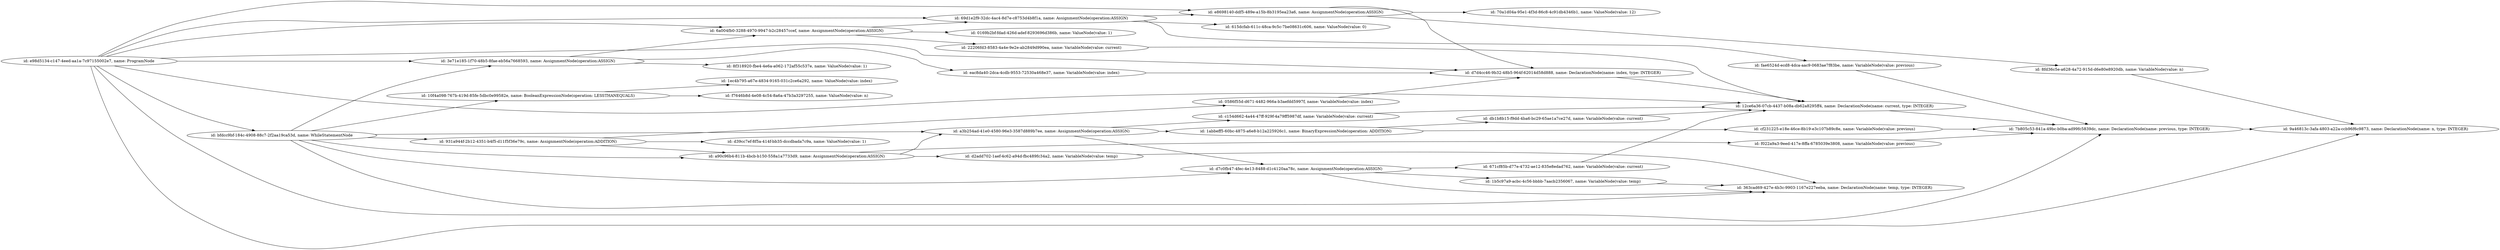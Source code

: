 digraph g {
	rankdir=LR
		"id: 12ce6a36-07cb-4437-b08a-db62a8295ff4, name: DeclarationNode(name: current, type: INTEGER)" -> "id: 7b805c53-841a-49bc-b0ba-ad99fc5839dc, name: DeclarationNode(name: previous, type: INTEGER)"
		"id: 69d1e2f9-32dc-4ac4-8d7e-c8753d4b8f1a, name: AssignmentNode(operation:ASSIGN)" -> "id: 615dcfab-611c-48ca-9c5c-7be08631c606, name: ValueNode(value: 0)"
		"id: 69d1e2f9-32dc-4ac4-8d7e-c8753d4b8f1a, name: AssignmentNode(operation:ASSIGN)" -> "id: fae6524d-ecd8-4dca-aac9-0683ae7f83be, name: VariableNode(value: previous)"
		"id: 69d1e2f9-32dc-4ac4-8d7e-c8753d4b8f1a, name: AssignmentNode(operation:ASSIGN)" -> "id: e8698140-ddf5-489e-a15b-8b3195ea23a6, name: AssignmentNode(operation:ASSIGN)"
		"id: d7d4cc46-9b32-48b5-964f-62014d58d888, name: DeclarationNode(name: index, type: INTEGER)" -> "id: 12ce6a36-07cb-4437-b08a-db62a8295ff4, name: DeclarationNode(name: current, type: INTEGER)"
		"id: a3b254ad-41e0-4580-96e3-3587d889b7ee, name: AssignmentNode(operation:ASSIGN)" -> "id: 1abbeff5-60bc-4875-a6e8-b12a225926c1, name: BinaryExpressionNode(operation: ADDITION)"
		"id: a3b254ad-41e0-4580-96e3-3587d889b7ee, name: AssignmentNode(operation:ASSIGN)" -> "id: d7c0fb47-4fec-4e13-8488-d1c4120aa78c, name: AssignmentNode(operation:ASSIGN)"
		"id: a3b254ad-41e0-4580-96e3-3587d889b7ee, name: AssignmentNode(operation:ASSIGN)" -> "id: c154d662-4a44-47ff-929f-4a79ff5987df, name: VariableNode(value: current)"
		"id: 1abbeff5-60bc-4875-a6e8-b12a225926c1, name: BinaryExpressionNode(operation: ADDITION)" -> "id: cf231225-e18e-46ce-8b19-e3c107b89c8e, name: VariableNode(value: previous)"
		"id: 1abbeff5-60bc-4875-a6e8-b12a225926c1, name: BinaryExpressionNode(operation: ADDITION)" -> "id: db1b8b15-f9dd-4ba6-bc29-65ae1a7ce27d, name: VariableNode(value: current)"
		"id: e98d5134-c147-4eed-aa1a-7c97155002e7, name: ProgramNode" -> "id: 6a004fb0-3288-4970-9947-b2c28457ccef, name: AssignmentNode(operation:ASSIGN)"
		"id: e98d5134-c147-4eed-aa1a-7c97155002e7, name: ProgramNode" -> "id: 12ce6a36-07cb-4437-b08a-db62a8295ff4, name: DeclarationNode(name: current, type: INTEGER)"
		"id: e98d5134-c147-4eed-aa1a-7c97155002e7, name: ProgramNode" -> "id: 69d1e2f9-32dc-4ac4-8d7e-c8753d4b8f1a, name: AssignmentNode(operation:ASSIGN)"
		"id: e98d5134-c147-4eed-aa1a-7c97155002e7, name: ProgramNode" -> "id: d7d4cc46-9b32-48b5-964f-62014d58d888, name: DeclarationNode(name: index, type: INTEGER)"
		"id: e98d5134-c147-4eed-aa1a-7c97155002e7, name: ProgramNode" -> "id: bfdcc9bf-184c-4908-88c7-2f2aa19ca53d, name: WhileStatementNode"
		"id: e98d5134-c147-4eed-aa1a-7c97155002e7, name: ProgramNode" -> "id: 7b805c53-841a-49bc-b0ba-ad99fc5839dc, name: DeclarationNode(name: previous, type: INTEGER)"
		"id: e98d5134-c147-4eed-aa1a-7c97155002e7, name: ProgramNode" -> "id: 9a46813c-3afa-4803-a22a-ccb96f6c9873, name: DeclarationNode(name: n, type: INTEGER)"
		"id: e98d5134-c147-4eed-aa1a-7c97155002e7, name: ProgramNode" -> "id: e8698140-ddf5-489e-a15b-8b3195ea23a6, name: AssignmentNode(operation:ASSIGN)"
		"id: e98d5134-c147-4eed-aa1a-7c97155002e7, name: ProgramNode" -> "id: 3e71e185-1f70-48b5-8fae-eb56a7668593, name: AssignmentNode(operation:ASSIGN)"
		"id: 7b805c53-841a-49bc-b0ba-ad99fc5839dc, name: DeclarationNode(name: previous, type: INTEGER)" -> "id: 9a46813c-3afa-4803-a22a-ccb96f6c9873, name: DeclarationNode(name: n, type: INTEGER)"
		"id: 6a004fb0-3288-4970-9947-b2c28457ccef, name: AssignmentNode(operation:ASSIGN)" -> "id: 0169b2bf-fdad-426d-adef-8293696d386b, name: ValueNode(value: 1)"
		"id: 6a004fb0-3288-4970-9947-b2c28457ccef, name: AssignmentNode(operation:ASSIGN)" -> "id: 69d1e2f9-32dc-4ac4-8d7e-c8753d4b8f1a, name: AssignmentNode(operation:ASSIGN)"
		"id: 6a004fb0-3288-4970-9947-b2c28457ccef, name: AssignmentNode(operation:ASSIGN)" -> "id: 22206fd3-8583-4a4e-9e2e-ab2849d990ea, name: VariableNode(value: current)"
		"id: d2add702-1aef-4c62-a94d-fbc489fc34a2, name: VariableNode(value: temp)" -> "id: 363cad69-427e-4b3c-9903-1167e227eeba, name: DeclarationNode(name: temp, type: INTEGER)"
		"id: bfdcc9bf-184c-4908-88c7-2f2aa19ca53d, name: WhileStatementNode" -> "id: a90c96b4-811b-4bcb-b150-558a1a7733d9, name: AssignmentNode(operation:ASSIGN)"
		"id: bfdcc9bf-184c-4908-88c7-2f2aa19ca53d, name: WhileStatementNode" -> "id: 931a944f-2b12-4351-b4f5-d11f5f36e79c, name: AssignmentNode(operation:ADDITION)"
		"id: bfdcc9bf-184c-4908-88c7-2f2aa19ca53d, name: WhileStatementNode" -> "id: 10f4a098-767b-419d-85fe-5dbc0e99582e, name: BooleanExpressionNode(operation: LESSTHANEQUALS)"
		"id: bfdcc9bf-184c-4908-88c7-2f2aa19ca53d, name: WhileStatementNode" -> "id: 363cad69-427e-4b3c-9903-1167e227eeba, name: DeclarationNode(name: temp, type: INTEGER)"
		"id: bfdcc9bf-184c-4908-88c7-2f2aa19ca53d, name: WhileStatementNode" -> "id: a3b254ad-41e0-4580-96e3-3587d889b7ee, name: AssignmentNode(operation:ASSIGN)"
		"id: bfdcc9bf-184c-4908-88c7-2f2aa19ca53d, name: WhileStatementNode" -> "id: d7c0fb47-4fec-4e13-8488-d1c4120aa78c, name: AssignmentNode(operation:ASSIGN)"
		"id: bfdcc9bf-184c-4908-88c7-2f2aa19ca53d, name: WhileStatementNode" -> "id: 3e71e185-1f70-48b5-8fae-eb56a7668593, name: AssignmentNode(operation:ASSIGN)"
		"id: 10f4a098-767b-419d-85fe-5dbc0e99582e, name: BooleanExpressionNode(operation: LESSTHANEQUALS)" -> "id: 1ec4b795-a67e-4834-9165-031c2ce6a292, name: ValueNode(value: index)"
		"id: 10f4a098-767b-419d-85fe-5dbc0e99582e, name: BooleanExpressionNode(operation: LESSTHANEQUALS)" -> "id: f7646b8d-4e08-4c54-8a6a-47b3a3297255, name: ValueNode(value: n)"
		"id: e8698140-ddf5-489e-a15b-8b3195ea23a6, name: AssignmentNode(operation:ASSIGN)" -> "id: d7d4cc46-9b32-48b5-964f-62014d58d888, name: DeclarationNode(name: index, type: INTEGER)"
		"id: e8698140-ddf5-489e-a15b-8b3195ea23a6, name: AssignmentNode(operation:ASSIGN)" -> "id: 70a1d04a-95e1-4f3d-86c8-4c91db4346b1, name: ValueNode(value: 12)"
		"id: e8698140-ddf5-489e-a15b-8b3195ea23a6, name: AssignmentNode(operation:ASSIGN)" -> "id: 8fd36c5e-a628-4a72-915d-d6e80e8920db, name: VariableNode(value: n)"
		"id: f022a9a3-9eed-417e-8ffa-6785039e3808, name: VariableNode(value: previous)" -> "id: 7b805c53-841a-49bc-b0ba-ad99fc5839dc, name: DeclarationNode(name: previous, type: INTEGER)"
		"id: a90c96b4-811b-4bcb-b150-558a1a7733d9, name: AssignmentNode(operation:ASSIGN)" -> "id: d2add702-1aef-4c62-a94d-fbc489fc34a2, name: VariableNode(value: temp)"
		"id: a90c96b4-811b-4bcb-b150-558a1a7733d9, name: AssignmentNode(operation:ASSIGN)" -> "id: a3b254ad-41e0-4580-96e3-3587d889b7ee, name: AssignmentNode(operation:ASSIGN)"
		"id: a90c96b4-811b-4bcb-b150-558a1a7733d9, name: AssignmentNode(operation:ASSIGN)" -> "id: f022a9a3-9eed-417e-8ffa-6785039e3808, name: VariableNode(value: previous)"
		"id: 22206fd3-8583-4a4e-9e2e-ab2849d990ea, name: VariableNode(value: current)" -> "id: 12ce6a36-07cb-4437-b08a-db62a8295ff4, name: DeclarationNode(name: current, type: INTEGER)"
		"id: cf231225-e18e-46ce-8b19-e3c107b89c8e, name: VariableNode(value: previous)" -> "id: 7b805c53-841a-49bc-b0ba-ad99fc5839dc, name: DeclarationNode(name: previous, type: INTEGER)"
		"id: d7c0fb47-4fec-4e13-8488-d1c4120aa78c, name: AssignmentNode(operation:ASSIGN)" -> "id: 671cf85b-d77e-4732-ae12-835e8edad762, name: VariableNode(value: current)"
		"id: d7c0fb47-4fec-4e13-8488-d1c4120aa78c, name: AssignmentNode(operation:ASSIGN)" -> "id: 363cad69-427e-4b3c-9903-1167e227eeba, name: DeclarationNode(name: temp, type: INTEGER)"
		"id: d7c0fb47-4fec-4e13-8488-d1c4120aa78c, name: AssignmentNode(operation:ASSIGN)" -> "id: 1b5c97a9-acbc-4c56-bbbb-7aacb2356067, name: VariableNode(value: temp)"
		"id: c154d662-4a44-47ff-929f-4a79ff5987df, name: VariableNode(value: current)" -> "id: 12ce6a36-07cb-4437-b08a-db62a8295ff4, name: DeclarationNode(name: current, type: INTEGER)"
		"id: fae6524d-ecd8-4dca-aac9-0683ae7f83be, name: VariableNode(value: previous)" -> "id: 7b805c53-841a-49bc-b0ba-ad99fc5839dc, name: DeclarationNode(name: previous, type: INTEGER)"
		"id: 3e71e185-1f70-48b5-8fae-eb56a7668593, name: AssignmentNode(operation:ASSIGN)" -> "id: 6a004fb0-3288-4970-9947-b2c28457ccef, name: AssignmentNode(operation:ASSIGN)"
		"id: 3e71e185-1f70-48b5-8fae-eb56a7668593, name: AssignmentNode(operation:ASSIGN)" -> "id: eac8da40-2dca-4cdb-9553-72530a468e37, name: VariableNode(value: index)"
		"id: 3e71e185-1f70-48b5-8fae-eb56a7668593, name: AssignmentNode(operation:ASSIGN)" -> "id: 8f318920-fbe4-4e6a-a062-172af55c537e, name: ValueNode(value: 1)"
		"id: 931a944f-2b12-4351-b4f5-d11f5f36e79c, name: AssignmentNode(operation:ADDITION)" -> "id: a90c96b4-811b-4bcb-b150-558a1a7733d9, name: AssignmentNode(operation:ASSIGN)"
		"id: 931a944f-2b12-4351-b4f5-d11f5f36e79c, name: AssignmentNode(operation:ADDITION)" -> "id: 0586f55d-d671-4482-966a-b3aefdd5997f, name: VariableNode(value: index)"
		"id: 931a944f-2b12-4351-b4f5-d11f5f36e79c, name: AssignmentNode(operation:ADDITION)" -> "id: d39cc7ef-8f5a-414f-bb35-dccdbada7c9a, name: ValueNode(value: 1)"
		"id: 0586f55d-d671-4482-966a-b3aefdd5997f, name: VariableNode(value: index)" -> "id: d7d4cc46-9b32-48b5-964f-62014d58d888, name: DeclarationNode(name: index, type: INTEGER)"
		"id: 671cf85b-d77e-4732-ae12-835e8edad762, name: VariableNode(value: current)" -> "id: 12ce6a36-07cb-4437-b08a-db62a8295ff4, name: DeclarationNode(name: current, type: INTEGER)"
		"id: eac8da40-2dca-4cdb-9553-72530a468e37, name: VariableNode(value: index)" -> "id: d7d4cc46-9b32-48b5-964f-62014d58d888, name: DeclarationNode(name: index, type: INTEGER)"
		"id: 1b5c97a9-acbc-4c56-bbbb-7aacb2356067, name: VariableNode(value: temp)" -> "id: 363cad69-427e-4b3c-9903-1167e227eeba, name: DeclarationNode(name: temp, type: INTEGER)"
		"id: db1b8b15-f9dd-4ba6-bc29-65ae1a7ce27d, name: VariableNode(value: current)" -> "id: 12ce6a36-07cb-4437-b08a-db62a8295ff4, name: DeclarationNode(name: current, type: INTEGER)"
		"id: 8fd36c5e-a628-4a72-915d-d6e80e8920db, name: VariableNode(value: n)" -> "id: 9a46813c-3afa-4803-a22a-ccb96f6c9873, name: DeclarationNode(name: n, type: INTEGER)"
}